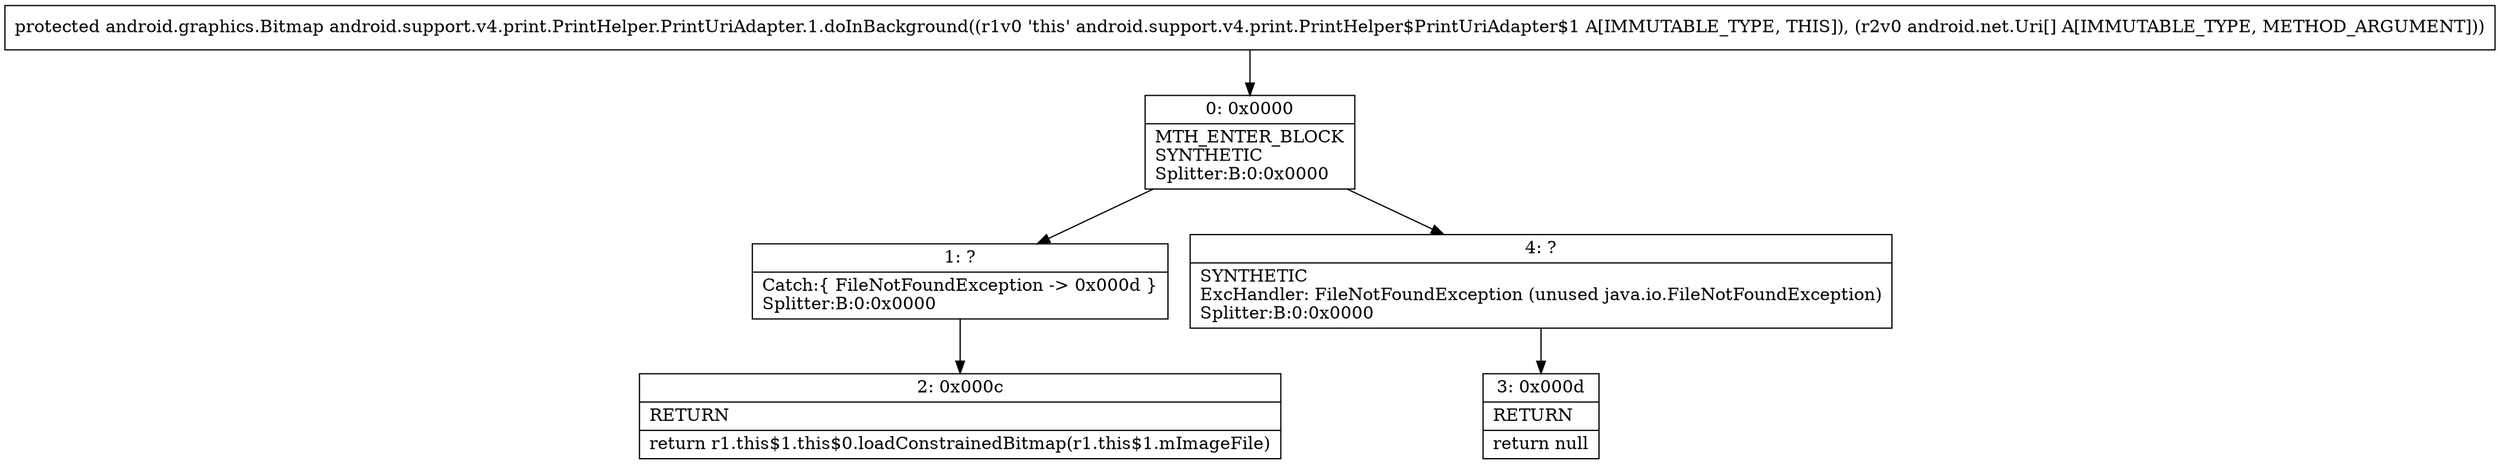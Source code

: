 digraph "CFG forandroid.support.v4.print.PrintHelper.PrintUriAdapter.1.doInBackground([Landroid\/net\/Uri;)Landroid\/graphics\/Bitmap;" {
Node_0 [shape=record,label="{0\:\ 0x0000|MTH_ENTER_BLOCK\lSYNTHETIC\lSplitter:B:0:0x0000\l}"];
Node_1 [shape=record,label="{1\:\ ?|Catch:\{ FileNotFoundException \-\> 0x000d \}\lSplitter:B:0:0x0000\l}"];
Node_2 [shape=record,label="{2\:\ 0x000c|RETURN\l|return r1.this$1.this$0.loadConstrainedBitmap(r1.this$1.mImageFile)\l}"];
Node_3 [shape=record,label="{3\:\ 0x000d|RETURN\l|return null\l}"];
Node_4 [shape=record,label="{4\:\ ?|SYNTHETIC\lExcHandler: FileNotFoundException (unused java.io.FileNotFoundException)\lSplitter:B:0:0x0000\l}"];
MethodNode[shape=record,label="{protected android.graphics.Bitmap android.support.v4.print.PrintHelper.PrintUriAdapter.1.doInBackground((r1v0 'this' android.support.v4.print.PrintHelper$PrintUriAdapter$1 A[IMMUTABLE_TYPE, THIS]), (r2v0 android.net.Uri[] A[IMMUTABLE_TYPE, METHOD_ARGUMENT])) }"];
MethodNode -> Node_0;
Node_0 -> Node_1;
Node_0 -> Node_4;
Node_1 -> Node_2;
Node_4 -> Node_3;
}


